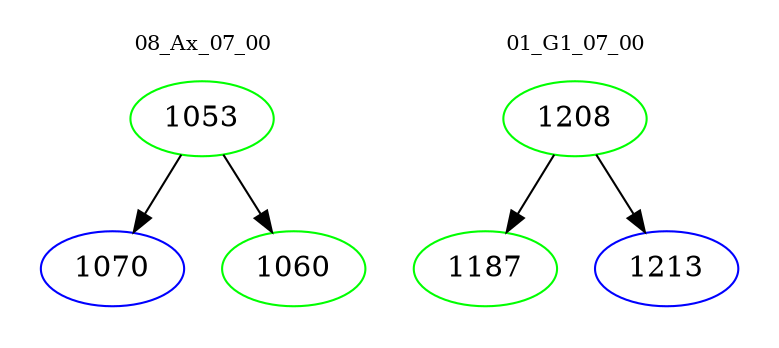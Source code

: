 digraph{
subgraph cluster_0 {
color = white
label = "08_Ax_07_00";
fontsize=10;
T0_1053 [label="1053", color="green"]
T0_1053 -> T0_1070 [color="black"]
T0_1070 [label="1070", color="blue"]
T0_1053 -> T0_1060 [color="black"]
T0_1060 [label="1060", color="green"]
}
subgraph cluster_1 {
color = white
label = "01_G1_07_00";
fontsize=10;
T1_1208 [label="1208", color="green"]
T1_1208 -> T1_1187 [color="black"]
T1_1187 [label="1187", color="green"]
T1_1208 -> T1_1213 [color="black"]
T1_1213 [label="1213", color="blue"]
}
}
